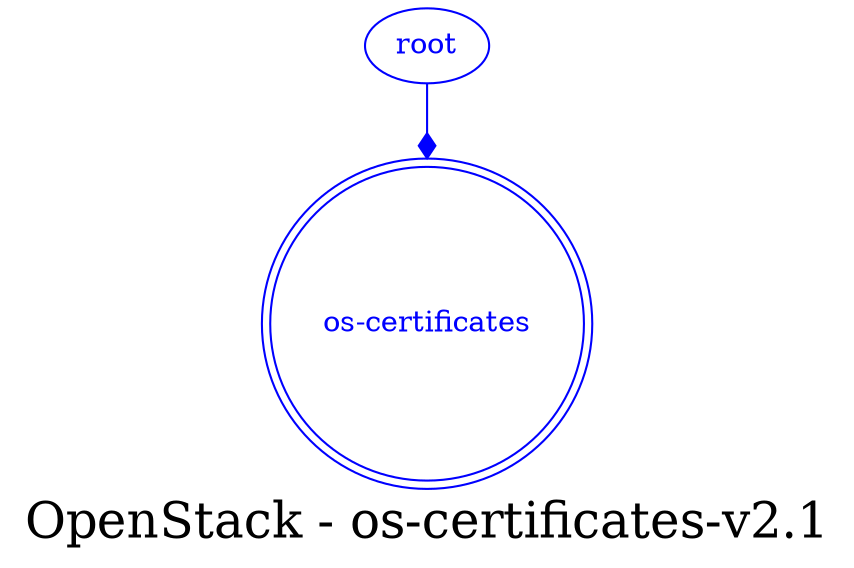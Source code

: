 digraph LexiconGraph {
graph[label="OpenStack - os-certificates-v2.1", fontsize=24]
splines=true
"os-certificates" [color=blue, fontcolor=blue, shape=doublecircle]
"root" -> "os-certificates" [color=blue, fontcolor=blue, arrowhead=diamond, arrowtail=none]
"root" [color=blue, fontcolor=blue, shape=ellipse]
}
